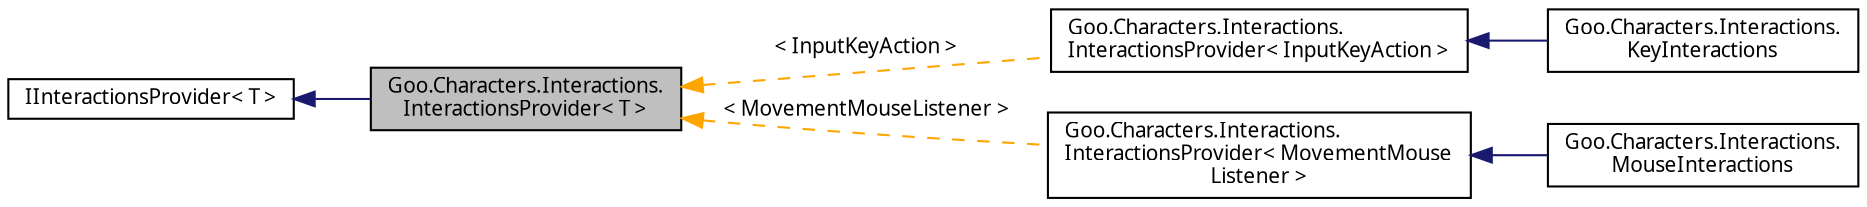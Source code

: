 digraph "Goo.Characters.Interactions.InteractionsProvider&lt; T &gt;"
{
 // LATEX_PDF_SIZE
  edge [fontname="Calibrii",fontsize="10",labelfontname="Calibrii",labelfontsize="10"];
  node [fontname="Calibrii",fontsize="10",shape=record];
  rankdir="LR";
  Node1 [label="Goo.Characters.Interactions.\lInteractionsProvider\< T \>",height=0.2,width=0.4,color="black", fillcolor="grey75", style="filled", fontcolor="black",tooltip=" "];
  Node2 -> Node1 [dir="back",color="midnightblue",fontsize="10",style="solid",fontname="Calibrii"];
  Node2 [label="IInteractionsProvider\< T \>",height=0.2,width=0.4,color="black", fillcolor="white", style="filled",URL="$df/d29/interfaceGoo_1_1Characters_1_1Interactions_1_1IInteractionsProvider.html",tooltip=" "];
  Node1 -> Node3 [dir="back",color="orange",fontsize="10",style="dashed",label=" \< InputKeyAction \>" ,fontname="Calibrii"];
  Node3 [label="Goo.Characters.Interactions.\lInteractionsProvider\< InputKeyAction \>",height=0.2,width=0.4,color="black", fillcolor="white", style="filled",URL="$dd/d71/classGoo_1_1Characters_1_1Interactions_1_1InteractionsProvider.html",tooltip=" "];
  Node3 -> Node4 [dir="back",color="midnightblue",fontsize="10",style="solid",fontname="Calibrii"];
  Node4 [label="Goo.Characters.Interactions.\lKeyInteractions",height=0.2,width=0.4,color="black", fillcolor="white", style="filled",URL="$d6/d4f/classGoo_1_1Characters_1_1Interactions_1_1KeyInteractions.html",tooltip=" "];
  Node1 -> Node5 [dir="back",color="orange",fontsize="10",style="dashed",label=" \< MovementMouseListener \>" ,fontname="Calibrii"];
  Node5 [label="Goo.Characters.Interactions.\lInteractionsProvider\< MovementMouse\lListener \>",height=0.2,width=0.4,color="black", fillcolor="white", style="filled",URL="$dd/d71/classGoo_1_1Characters_1_1Interactions_1_1InteractionsProvider.html",tooltip=" "];
  Node5 -> Node6 [dir="back",color="midnightblue",fontsize="10",style="solid",fontname="Calibrii"];
  Node6 [label="Goo.Characters.Interactions.\lMouseInteractions",height=0.2,width=0.4,color="black", fillcolor="white", style="filled",URL="$d4/d20/classGoo_1_1Characters_1_1Interactions_1_1MouseInteractions.html",tooltip=" "];
}
